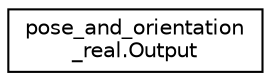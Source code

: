 digraph "Graphical Class Hierarchy"
{
 // LATEX_PDF_SIZE
  edge [fontname="Helvetica",fontsize="10",labelfontname="Helvetica",labelfontsize="10"];
  node [fontname="Helvetica",fontsize="10",shape=record];
  rankdir="LR";
  Node0 [label="pose_and_orientation\l_real.Output",height=0.2,width=0.4,color="black", fillcolor="white", style="filled",URL="$classpose__and__orientation__real_1_1Output.html",tooltip=" "];
}
